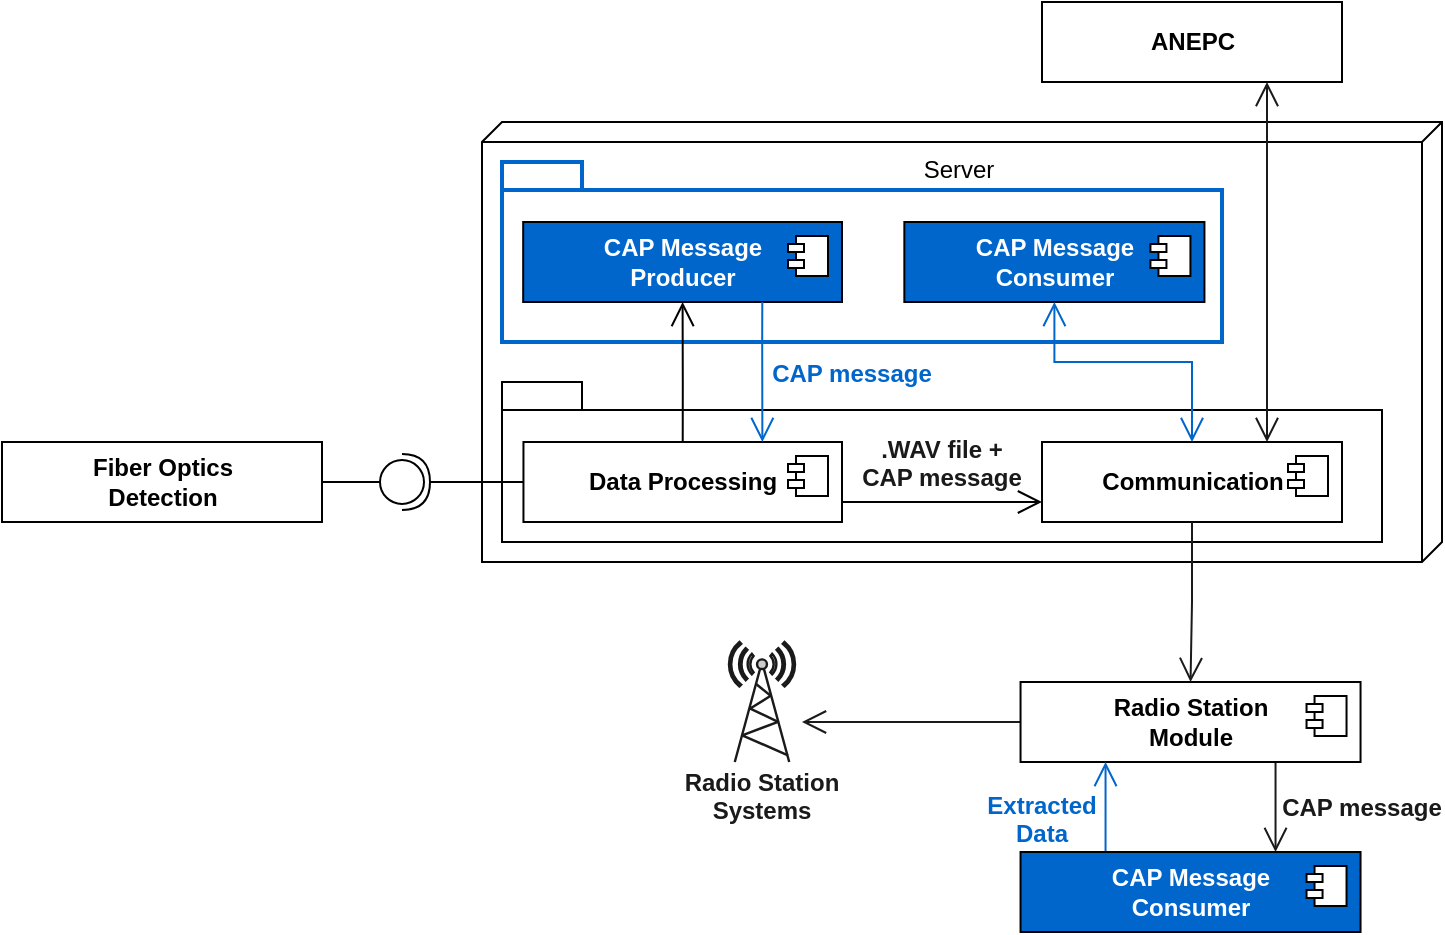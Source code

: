 <mxfile version="20.6.1" type="device"><diagram id="osRLOq62mDKyMeW-vS_x" name="Work Plan"><mxGraphModel dx="1173" dy="703" grid="1" gridSize="10" guides="1" tooltips="1" connect="1" arrows="1" fold="1" page="1" pageScale="1" pageWidth="827" pageHeight="1169" math="0" shadow="0"><root><mxCell id="0"/><mxCell id="1" parent="0"/><mxCell id="TgDgKSH-7bHeZcQlVtqP-2" value="Server" style="verticalAlign=top;align=center;shape=cube;size=10;direction=south;fontStyle=0;html=1;boundedLbl=1;spacingLeft=5;" vertex="1" parent="1"><mxGeometry x="280" y="220" width="480" height="220" as="geometry"/></mxCell><mxCell id="TgDgKSH-7bHeZcQlVtqP-9" value="" style="rounded=0;orthogonalLoop=1;jettySize=auto;html=1;endArrow=oval;endFill=0;sketch=0;sourcePerimeterSpacing=0;targetPerimeterSpacing=0;startArrow=none;startFill=0;endSize=22;exitX=1;exitY=0.5;exitDx=0;exitDy=0;" edge="1" parent="1" source="TgDgKSH-7bHeZcQlVtqP-14"><mxGeometry relative="1" as="geometry"><mxPoint x="210" y="400" as="sourcePoint"/><mxPoint x="240" y="400" as="targetPoint"/></mxGeometry></mxCell><mxCell id="TgDgKSH-7bHeZcQlVtqP-14" value="&lt;b&gt;Fiber Optics&lt;br&gt;Detection&lt;br&gt;&lt;/b&gt;" style="html=1;dropTarget=0;" vertex="1" parent="1"><mxGeometry x="40" y="380" width="160" height="40" as="geometry"/></mxCell><mxCell id="TgDgKSH-7bHeZcQlVtqP-26" value="" style="group" vertex="1" connectable="0" parent="1"><mxGeometry x="290" y="350" width="440" height="80" as="geometry"/></mxCell><mxCell id="TgDgKSH-7bHeZcQlVtqP-24" value="" style="shape=folder;fontStyle=1;spacingTop=10;tabWidth=40;tabHeight=14;tabPosition=left;html=1;" vertex="1" parent="TgDgKSH-7bHeZcQlVtqP-26"><mxGeometry width="440" height="80" as="geometry"/></mxCell><mxCell id="TgDgKSH-7bHeZcQlVtqP-6" value="&lt;b&gt;Data Processing&lt;br&gt;&lt;/b&gt;" style="html=1;dropTarget=0;" vertex="1" parent="TgDgKSH-7bHeZcQlVtqP-26"><mxGeometry x="10.73" y="30" width="159.27" height="40" as="geometry"/></mxCell><mxCell id="TgDgKSH-7bHeZcQlVtqP-7" value="" style="shape=module;jettyWidth=8;jettyHeight=4;" vertex="1" parent="TgDgKSH-7bHeZcQlVtqP-6"><mxGeometry x="1" width="20" height="20" relative="1" as="geometry"><mxPoint x="-27" y="7" as="offset"/></mxGeometry></mxCell><mxCell id="TgDgKSH-7bHeZcQlVtqP-22" value="&lt;b&gt;Communication&lt;br&gt;&lt;/b&gt;" style="html=1;dropTarget=0;" vertex="1" parent="TgDgKSH-7bHeZcQlVtqP-26"><mxGeometry x="270" y="30" width="150" height="40" as="geometry"/></mxCell><mxCell id="TgDgKSH-7bHeZcQlVtqP-23" value="" style="shape=module;jettyWidth=8;jettyHeight=4;" vertex="1" parent="TgDgKSH-7bHeZcQlVtqP-22"><mxGeometry x="1" width="20" height="20" relative="1" as="geometry"><mxPoint x="-27" y="7" as="offset"/></mxGeometry></mxCell><mxCell id="TgDgKSH-7bHeZcQlVtqP-25" style="edgeStyle=orthogonalEdgeStyle;rounded=0;orthogonalLoop=1;jettySize=auto;html=1;exitX=1;exitY=0.75;exitDx=0;exitDy=0;entryX=0;entryY=0.75;entryDx=0;entryDy=0;strokeColor=default;startArrow=none;startFill=0;endArrow=open;endFill=0;endSize=10;" edge="1" parent="TgDgKSH-7bHeZcQlVtqP-26" source="TgDgKSH-7bHeZcQlVtqP-6" target="TgDgKSH-7bHeZcQlVtqP-22"><mxGeometry relative="1" as="geometry"/></mxCell><mxCell id="TgDgKSH-7bHeZcQlVtqP-46" value=".WAV file +&#10;CAP message" style="text;align=center;fontStyle=1;verticalAlign=middle;spacingLeft=3;spacingRight=3;strokeColor=none;rotatable=0;points=[[0,0.5],[1,0.5]];portConstraint=eastwest;strokeWidth=2;fontColor=#1A1A1A;fillColor=none;labelBackgroundColor=none;" vertex="1" parent="TgDgKSH-7bHeZcQlVtqP-26"><mxGeometry x="177" y="25" width="86" height="30" as="geometry"/></mxCell><mxCell id="TgDgKSH-7bHeZcQlVtqP-10" value="" style="rounded=0;orthogonalLoop=1;jettySize=auto;html=1;endArrow=halfCircle;endFill=0;endSize=12;strokeWidth=1;sketch=0;exitX=0;exitY=0.5;exitDx=0;exitDy=0;" edge="1" parent="1" source="TgDgKSH-7bHeZcQlVtqP-6"><mxGeometry relative="1" as="geometry"><mxPoint x="270" y="400" as="sourcePoint"/><mxPoint x="240" y="400" as="targetPoint"/></mxGeometry></mxCell><mxCell id="TgDgKSH-7bHeZcQlVtqP-29" value="&lt;b&gt;ANEPC&lt;br&gt;&lt;/b&gt;" style="html=1;dropTarget=0;" vertex="1" parent="1"><mxGeometry x="560" y="160" width="150" height="40" as="geometry"/></mxCell><mxCell id="TgDgKSH-7bHeZcQlVtqP-37" value="" style="group" vertex="1" connectable="0" parent="1"><mxGeometry x="290" y="240" width="360" height="90" as="geometry"/></mxCell><mxCell id="TgDgKSH-7bHeZcQlVtqP-33" value="" style="shape=folder;fontStyle=1;spacingTop=10;tabWidth=40;tabHeight=14;tabPosition=left;html=1;fontColor=#0066CC;fillColor=#FFFFFF;strokeColor=#0066CC;strokeWidth=2;" vertex="1" parent="TgDgKSH-7bHeZcQlVtqP-37"><mxGeometry width="360" height="90" as="geometry"/></mxCell><mxCell id="TgDgKSH-7bHeZcQlVtqP-16" value="&lt;b&gt;CAP Message&lt;br&gt;Producer&lt;br&gt;&lt;/b&gt;" style="html=1;dropTarget=0;fillColor=#0066CC;fontColor=#FFFFFF;" vertex="1" parent="TgDgKSH-7bHeZcQlVtqP-37"><mxGeometry x="10.59" y="30" width="159.41" height="40" as="geometry"/></mxCell><mxCell id="TgDgKSH-7bHeZcQlVtqP-17" value="" style="shape=module;jettyWidth=8;jettyHeight=4;" vertex="1" parent="TgDgKSH-7bHeZcQlVtqP-16"><mxGeometry x="1" width="20" height="20" relative="1" as="geometry"><mxPoint x="-27" y="7" as="offset"/></mxGeometry></mxCell><mxCell id="TgDgKSH-7bHeZcQlVtqP-34" value="&lt;b&gt;CAP Message&lt;br&gt;Consumer&lt;br&gt;&lt;/b&gt;" style="html=1;dropTarget=0;fillColor=#0066CC;fontColor=#FFFFFF;" vertex="1" parent="TgDgKSH-7bHeZcQlVtqP-37"><mxGeometry x="201.176" y="30" width="150.046" height="40" as="geometry"/></mxCell><mxCell id="TgDgKSH-7bHeZcQlVtqP-35" value="" style="shape=module;jettyWidth=8;jettyHeight=4;" vertex="1" parent="TgDgKSH-7bHeZcQlVtqP-34"><mxGeometry x="1" width="20" height="20" relative="1" as="geometry"><mxPoint x="-27" y="7" as="offset"/></mxGeometry></mxCell><mxCell id="TgDgKSH-7bHeZcQlVtqP-27" style="edgeStyle=orthogonalEdgeStyle;rounded=0;orthogonalLoop=1;jettySize=auto;html=1;exitX=0.5;exitY=0;exitDx=0;exitDy=0;strokeColor=default;startArrow=none;startFill=0;endArrow=open;endFill=0;endSize=10;entryX=0.5;entryY=1;entryDx=0;entryDy=0;" edge="1" parent="1" source="TgDgKSH-7bHeZcQlVtqP-6" target="TgDgKSH-7bHeZcQlVtqP-16"><mxGeometry relative="1" as="geometry"><mxPoint x="380" y="340" as="targetPoint"/><Array as="points"><mxPoint x="380" y="350"/><mxPoint x="380" y="350"/></Array></mxGeometry></mxCell><mxCell id="TgDgKSH-7bHeZcQlVtqP-38" style="edgeStyle=orthogonalEdgeStyle;rounded=0;orthogonalLoop=1;jettySize=auto;html=1;exitX=0.5;exitY=1;exitDx=0;exitDy=0;entryX=0.5;entryY=0;entryDx=0;entryDy=0;strokeColor=#0066CC;fontColor=#0066CC;startArrow=open;startFill=0;endArrow=open;endFill=0;endSize=10;strokeWidth=1;startSize=10;" edge="1" parent="1" source="TgDgKSH-7bHeZcQlVtqP-34" target="TgDgKSH-7bHeZcQlVtqP-22"><mxGeometry relative="1" as="geometry"><Array as="points"><mxPoint x="566" y="340"/><mxPoint x="635" y="340"/></Array></mxGeometry></mxCell><mxCell id="TgDgKSH-7bHeZcQlVtqP-39" style="edgeStyle=orthogonalEdgeStyle;rounded=0;orthogonalLoop=1;jettySize=auto;html=1;exitX=0.75;exitY=1;exitDx=0;exitDy=0;entryX=0.75;entryY=0;entryDx=0;entryDy=0;strokeColor=#0066CC;fontColor=#0066CC;startArrow=none;startFill=0;endArrow=open;endFill=0;endSize=10;strokeWidth=1;" edge="1" parent="1" source="TgDgKSH-7bHeZcQlVtqP-16" target="TgDgKSH-7bHeZcQlVtqP-6"><mxGeometry relative="1" as="geometry"><Array as="points"><mxPoint x="420" y="330"/><mxPoint x="420" y="330"/></Array></mxGeometry></mxCell><mxCell id="TgDgKSH-7bHeZcQlVtqP-51" style="edgeStyle=orthogonalEdgeStyle;rounded=0;orthogonalLoop=1;jettySize=auto;html=1;exitX=0.75;exitY=1;exitDx=0;exitDy=0;entryX=0.75;entryY=0;entryDx=0;entryDy=0;strokeColor=#1A1A1A;strokeWidth=1;fontColor=#1A1A1A;startArrow=none;startFill=0;endArrow=open;endFill=0;endSize=10;" edge="1" parent="1" source="TgDgKSH-7bHeZcQlVtqP-40" target="TgDgKSH-7bHeZcQlVtqP-47"><mxGeometry relative="1" as="geometry"/></mxCell><mxCell id="TgDgKSH-7bHeZcQlVtqP-55" style="edgeStyle=orthogonalEdgeStyle;rounded=0;orthogonalLoop=1;jettySize=auto;html=1;exitX=0;exitY=0.5;exitDx=0;exitDy=0;strokeColor=#1A1A1A;strokeWidth=1;fontColor=#1A1A1A;startArrow=none;startFill=0;endArrow=open;endFill=0;endSize=10;" edge="1" parent="1" source="TgDgKSH-7bHeZcQlVtqP-40"><mxGeometry relative="1" as="geometry"><mxPoint x="440" y="520" as="targetPoint"/></mxGeometry></mxCell><mxCell id="TgDgKSH-7bHeZcQlVtqP-40" value="&lt;b&gt;Radio Station&lt;br&gt;Module&lt;br&gt;&lt;/b&gt;" style="html=1;dropTarget=0;" vertex="1" parent="1"><mxGeometry x="549.27" y="500" width="170" height="40" as="geometry"/></mxCell><mxCell id="TgDgKSH-7bHeZcQlVtqP-41" value="" style="shape=module;jettyWidth=8;jettyHeight=4;" vertex="1" parent="TgDgKSH-7bHeZcQlVtqP-40"><mxGeometry x="1" width="20" height="20" relative="1" as="geometry"><mxPoint x="-27" y="7" as="offset"/></mxGeometry></mxCell><mxCell id="TgDgKSH-7bHeZcQlVtqP-42" style="edgeStyle=orthogonalEdgeStyle;rounded=0;orthogonalLoop=1;jettySize=auto;html=1;exitX=0.5;exitY=1;exitDx=0;exitDy=0;entryX=0.5;entryY=0;entryDx=0;entryDy=0;strokeColor=#1A1A1A;strokeWidth=1;fontColor=#0066CC;startArrow=none;startFill=0;endArrow=open;endFill=0;endSize=10;" edge="1" parent="1" source="TgDgKSH-7bHeZcQlVtqP-22" target="TgDgKSH-7bHeZcQlVtqP-40"><mxGeometry relative="1" as="geometry"/></mxCell><mxCell id="TgDgKSH-7bHeZcQlVtqP-44" value="CAP message" style="text;align=center;fontStyle=1;verticalAlign=middle;spacingLeft=3;spacingRight=3;strokeColor=none;rotatable=0;points=[[0,0.5],[1,0.5]];portConstraint=eastwest;strokeWidth=2;fontColor=#0066CC;fillColor=none;labelBackgroundColor=none;" vertex="1" parent="1"><mxGeometry x="420" y="340" width="90" height="10" as="geometry"/></mxCell><mxCell id="TgDgKSH-7bHeZcQlVtqP-52" style="edgeStyle=orthogonalEdgeStyle;rounded=0;orthogonalLoop=1;jettySize=auto;html=1;exitX=0.25;exitY=0;exitDx=0;exitDy=0;entryX=0.25;entryY=1;entryDx=0;entryDy=0;strokeColor=#0066CC;strokeWidth=1;fontColor=#1A1A1A;startArrow=none;startFill=0;endArrow=open;endFill=0;endSize=10;" edge="1" parent="1" source="TgDgKSH-7bHeZcQlVtqP-47" target="TgDgKSH-7bHeZcQlVtqP-40"><mxGeometry relative="1" as="geometry"/></mxCell><mxCell id="TgDgKSH-7bHeZcQlVtqP-47" value="&lt;b&gt;CAP Message&lt;br&gt;Consumer&lt;br&gt;&lt;/b&gt;" style="html=1;dropTarget=0;fillColor=#0066CC;fontColor=#FFFFFF;" vertex="1" parent="1"><mxGeometry x="549.27" y="585" width="170" height="40" as="geometry"/></mxCell><mxCell id="TgDgKSH-7bHeZcQlVtqP-48" value="" style="shape=module;jettyWidth=8;jettyHeight=4;" vertex="1" parent="TgDgKSH-7bHeZcQlVtqP-47"><mxGeometry x="1" width="20" height="20" relative="1" as="geometry"><mxPoint x="-27" y="7" as="offset"/></mxGeometry></mxCell><mxCell id="TgDgKSH-7bHeZcQlVtqP-53" value="CAP message" style="text;align=center;fontStyle=1;verticalAlign=middle;spacingLeft=3;spacingRight=3;strokeColor=none;rotatable=0;points=[[0,0.5],[1,0.5]];portConstraint=eastwest;strokeWidth=2;fontColor=#1A1A1A;fillColor=none;labelBackgroundColor=none;" vertex="1" parent="1"><mxGeometry x="680" y="556.75" width="80" height="10" as="geometry"/></mxCell><mxCell id="TgDgKSH-7bHeZcQlVtqP-54" value="Extracted&#10;Data" style="text;align=center;fontStyle=1;verticalAlign=middle;spacingLeft=3;spacingRight=3;strokeColor=none;rotatable=0;points=[[0,0.5],[1,0.5]];portConstraint=eastwest;strokeWidth=2;fontColor=#0066CC;fillColor=none;labelBackgroundColor=none;" vertex="1" parent="1"><mxGeometry x="530" y="555" width="60" height="25.5" as="geometry"/></mxCell><mxCell id="TgDgKSH-7bHeZcQlVtqP-58" value="" style="group" vertex="1" connectable="0" parent="1"><mxGeometry x="380" y="480" width="80" height="93.25" as="geometry"/></mxCell><mxCell id="TgDgKSH-7bHeZcQlVtqP-56" value="" style="fontColor=#1A1A1A;verticalAlign=top;verticalLabelPosition=bottom;labelPosition=center;align=center;html=1;outlineConnect=0;fillColor=#CCCCCC;strokeColor=#1A1A1A;gradientColor=none;gradientDirection=north;strokeWidth=2;shape=mxgraph.networks.radio_tower;labelBackgroundColor=none;aspect=fixed;" vertex="1" parent="TgDgKSH-7bHeZcQlVtqP-58"><mxGeometry x="23.5" width="33" height="60" as="geometry"/></mxCell><mxCell id="TgDgKSH-7bHeZcQlVtqP-57" value="Radio Station&#10;Systems" style="text;align=center;fontStyle=1;verticalAlign=middle;spacingLeft=3;spacingRight=3;strokeColor=none;rotatable=0;points=[[0,0.5],[1,0.5]];portConstraint=eastwest;strokeWidth=2;fontColor=#1A1A1A;fillColor=none;labelBackgroundColor=none;" vertex="1" parent="TgDgKSH-7bHeZcQlVtqP-58"><mxGeometry y="60" width="80" height="33.25" as="geometry"/></mxCell><mxCell id="TgDgKSH-7bHeZcQlVtqP-59" style="edgeStyle=orthogonalEdgeStyle;rounded=0;orthogonalLoop=1;jettySize=auto;html=1;exitX=0.75;exitY=0;exitDx=0;exitDy=0;entryX=0.75;entryY=1;entryDx=0;entryDy=0;strokeColor=#1A1A1A;strokeWidth=1;fontColor=#1A1A1A;startArrow=open;startFill=0;endArrow=open;endFill=0;startSize=10;endSize=10;" edge="1" parent="1" source="TgDgKSH-7bHeZcQlVtqP-22" target="TgDgKSH-7bHeZcQlVtqP-29"><mxGeometry relative="1" as="geometry"/></mxCell></root></mxGraphModel></diagram></mxfile>